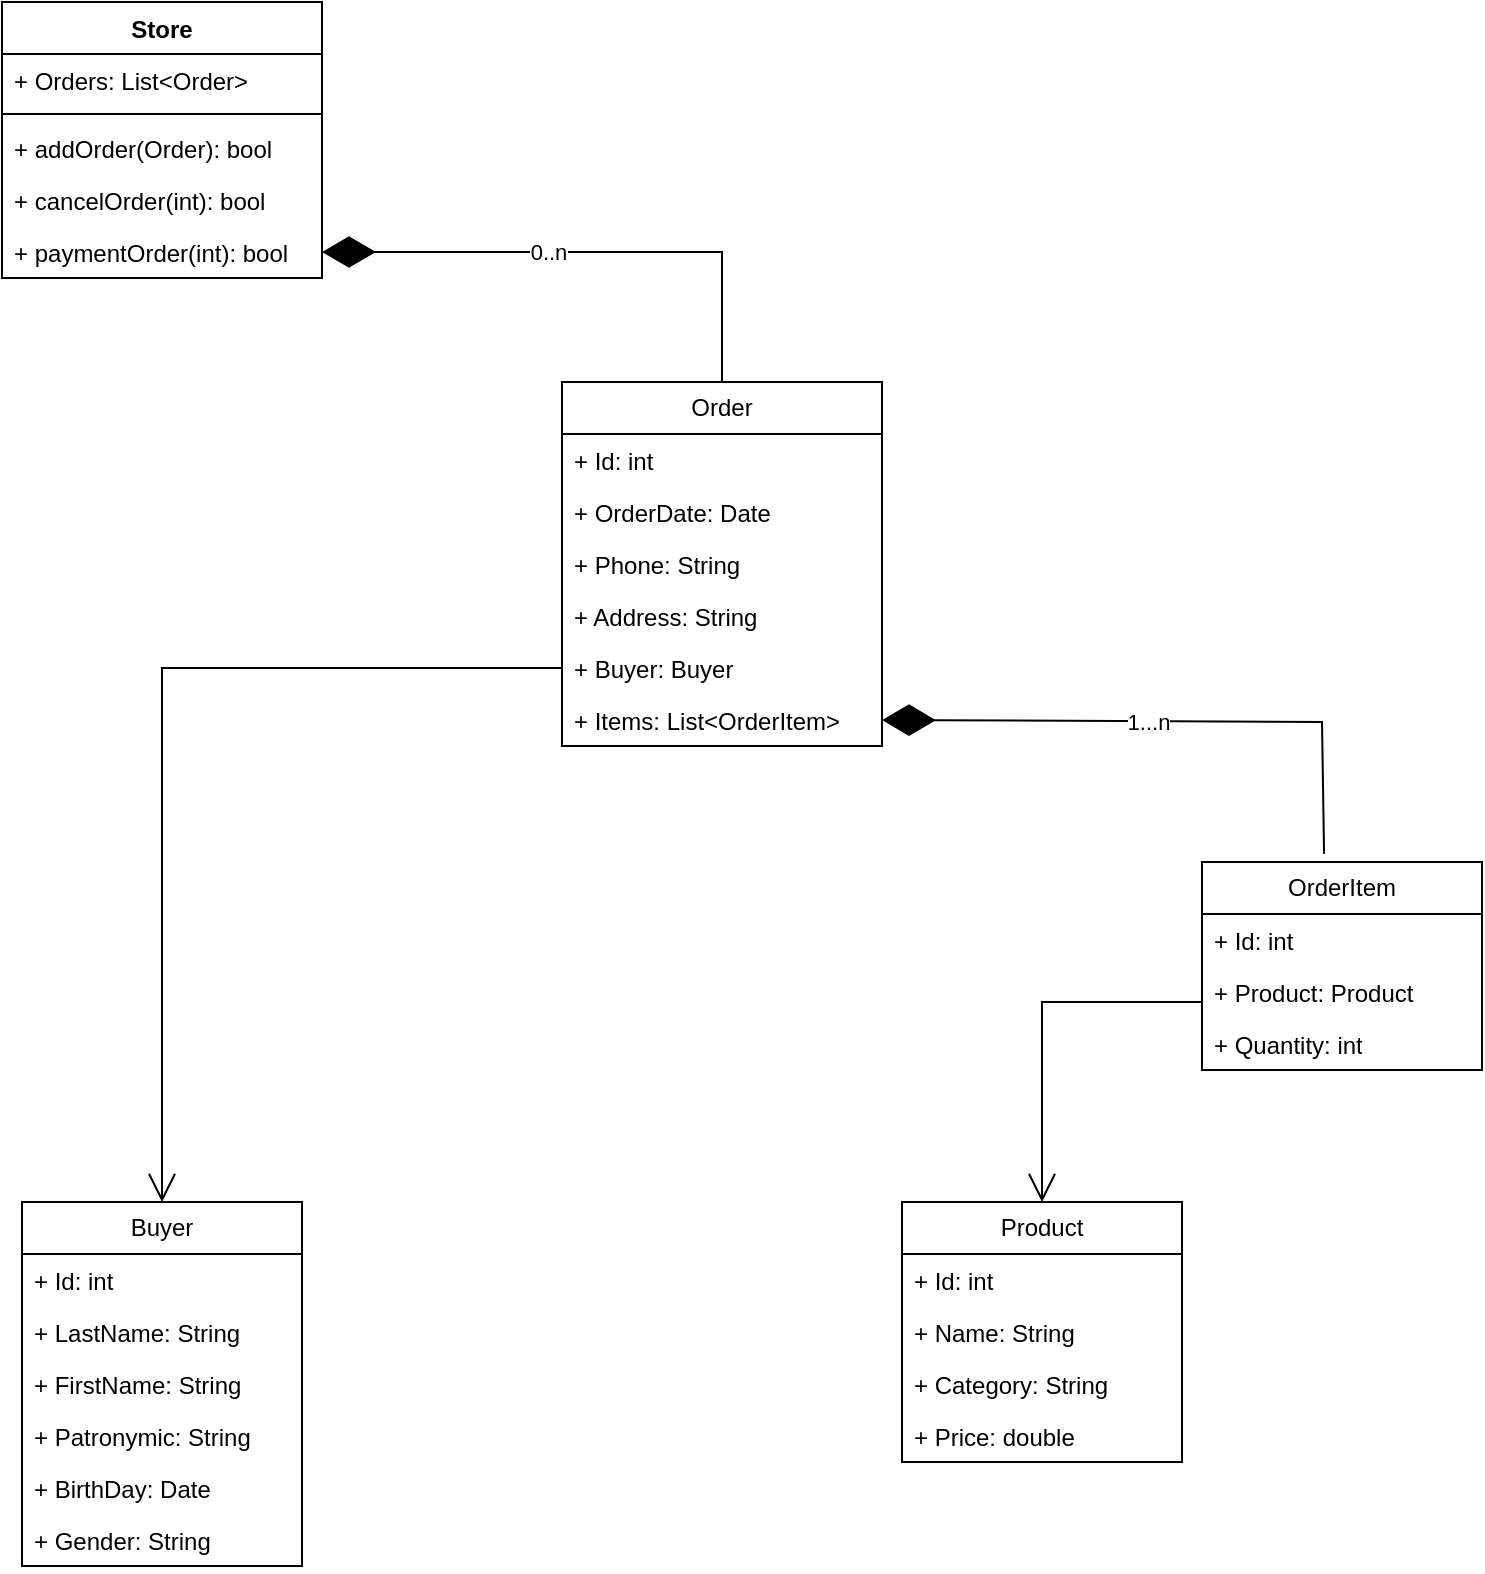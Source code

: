 <mxfile version="26.0.16">
  <diagram name="Страница — 1" id="IRza9XvFto5sNSDdbLct">
    <mxGraphModel dx="1235" dy="731" grid="1" gridSize="10" guides="1" tooltips="1" connect="1" arrows="1" fold="1" page="1" pageScale="1" pageWidth="827" pageHeight="1169" math="0" shadow="0">
      <root>
        <mxCell id="0" />
        <mxCell id="1" parent="0" />
        <mxCell id="-9yTlXOOD9GcX3EtYEvG-1" value="Product" style="swimlane;fontStyle=0;childLayout=stackLayout;horizontal=1;startSize=26;fillColor=none;horizontalStack=0;resizeParent=1;resizeParentMax=0;resizeLast=0;collapsible=1;marginBottom=0;whiteSpace=wrap;html=1;" vertex="1" parent="1">
          <mxGeometry x="490" y="920" width="140" height="130" as="geometry" />
        </mxCell>
        <mxCell id="-9yTlXOOD9GcX3EtYEvG-2" value="+ Id: int" style="text;strokeColor=none;fillColor=none;align=left;verticalAlign=top;spacingLeft=4;spacingRight=4;overflow=hidden;rotatable=0;points=[[0,0.5],[1,0.5]];portConstraint=eastwest;whiteSpace=wrap;html=1;" vertex="1" parent="-9yTlXOOD9GcX3EtYEvG-1">
          <mxGeometry y="26" width="140" height="26" as="geometry" />
        </mxCell>
        <mxCell id="-9yTlXOOD9GcX3EtYEvG-3" value="+ Name: String" style="text;strokeColor=none;fillColor=none;align=left;verticalAlign=top;spacingLeft=4;spacingRight=4;overflow=hidden;rotatable=0;points=[[0,0.5],[1,0.5]];portConstraint=eastwest;whiteSpace=wrap;html=1;" vertex="1" parent="-9yTlXOOD9GcX3EtYEvG-1">
          <mxGeometry y="52" width="140" height="26" as="geometry" />
        </mxCell>
        <mxCell id="-9yTlXOOD9GcX3EtYEvG-4" value="+ Category: String" style="text;strokeColor=none;fillColor=none;align=left;verticalAlign=top;spacingLeft=4;spacingRight=4;overflow=hidden;rotatable=0;points=[[0,0.5],[1,0.5]];portConstraint=eastwest;whiteSpace=wrap;html=1;" vertex="1" parent="-9yTlXOOD9GcX3EtYEvG-1">
          <mxGeometry y="78" width="140" height="26" as="geometry" />
        </mxCell>
        <mxCell id="-9yTlXOOD9GcX3EtYEvG-5" value="+ Price: double" style="text;strokeColor=none;fillColor=none;align=left;verticalAlign=top;spacingLeft=4;spacingRight=4;overflow=hidden;rotatable=0;points=[[0,0.5],[1,0.5]];portConstraint=eastwest;whiteSpace=wrap;html=1;" vertex="1" parent="-9yTlXOOD9GcX3EtYEvG-1">
          <mxGeometry y="104" width="140" height="26" as="geometry" />
        </mxCell>
        <mxCell id="-9yTlXOOD9GcX3EtYEvG-6" value="Buyer" style="swimlane;fontStyle=0;childLayout=stackLayout;horizontal=1;startSize=26;fillColor=none;horizontalStack=0;resizeParent=1;resizeParentMax=0;resizeLast=0;collapsible=1;marginBottom=0;whiteSpace=wrap;html=1;" vertex="1" parent="1">
          <mxGeometry x="50" y="920" width="140" height="182" as="geometry" />
        </mxCell>
        <mxCell id="-9yTlXOOD9GcX3EtYEvG-7" value="+ Id: int" style="text;strokeColor=none;fillColor=none;align=left;verticalAlign=top;spacingLeft=4;spacingRight=4;overflow=hidden;rotatable=0;points=[[0,0.5],[1,0.5]];portConstraint=eastwest;whiteSpace=wrap;html=1;" vertex="1" parent="-9yTlXOOD9GcX3EtYEvG-6">
          <mxGeometry y="26" width="140" height="26" as="geometry" />
        </mxCell>
        <mxCell id="-9yTlXOOD9GcX3EtYEvG-8" value="+ LastName: String" style="text;strokeColor=none;fillColor=none;align=left;verticalAlign=top;spacingLeft=4;spacingRight=4;overflow=hidden;rotatable=0;points=[[0,0.5],[1,0.5]];portConstraint=eastwest;whiteSpace=wrap;html=1;" vertex="1" parent="-9yTlXOOD9GcX3EtYEvG-6">
          <mxGeometry y="52" width="140" height="26" as="geometry" />
        </mxCell>
        <mxCell id="-9yTlXOOD9GcX3EtYEvG-9" value="+ FirstName: String" style="text;strokeColor=none;fillColor=none;align=left;verticalAlign=top;spacingLeft=4;spacingRight=4;overflow=hidden;rotatable=0;points=[[0,0.5],[1,0.5]];portConstraint=eastwest;whiteSpace=wrap;html=1;" vertex="1" parent="-9yTlXOOD9GcX3EtYEvG-6">
          <mxGeometry y="78" width="140" height="26" as="geometry" />
        </mxCell>
        <mxCell id="-9yTlXOOD9GcX3EtYEvG-10" value="+ Patronymic: String" style="text;strokeColor=none;fillColor=none;align=left;verticalAlign=top;spacingLeft=4;spacingRight=4;overflow=hidden;rotatable=0;points=[[0,0.5],[1,0.5]];portConstraint=eastwest;whiteSpace=wrap;html=1;" vertex="1" parent="-9yTlXOOD9GcX3EtYEvG-6">
          <mxGeometry y="104" width="140" height="26" as="geometry" />
        </mxCell>
        <mxCell id="-9yTlXOOD9GcX3EtYEvG-11" value="+ BirthDay: Date" style="text;strokeColor=none;fillColor=none;align=left;verticalAlign=top;spacingLeft=4;spacingRight=4;overflow=hidden;rotatable=0;points=[[0,0.5],[1,0.5]];portConstraint=eastwest;whiteSpace=wrap;html=1;" vertex="1" parent="-9yTlXOOD9GcX3EtYEvG-6">
          <mxGeometry y="130" width="140" height="26" as="geometry" />
        </mxCell>
        <mxCell id="-9yTlXOOD9GcX3EtYEvG-12" value="+ Gender: String" style="text;strokeColor=none;fillColor=none;align=left;verticalAlign=top;spacingLeft=4;spacingRight=4;overflow=hidden;rotatable=0;points=[[0,0.5],[1,0.5]];portConstraint=eastwest;whiteSpace=wrap;html=1;" vertex="1" parent="-9yTlXOOD9GcX3EtYEvG-6">
          <mxGeometry y="156" width="140" height="26" as="geometry" />
        </mxCell>
        <mxCell id="-9yTlXOOD9GcX3EtYEvG-13" value="OrderItem" style="swimlane;fontStyle=0;childLayout=stackLayout;horizontal=1;startSize=26;fillColor=none;horizontalStack=0;resizeParent=1;resizeParentMax=0;resizeLast=0;collapsible=1;marginBottom=0;whiteSpace=wrap;html=1;" vertex="1" parent="1">
          <mxGeometry x="640" y="750" width="140" height="104" as="geometry" />
        </mxCell>
        <mxCell id="-9yTlXOOD9GcX3EtYEvG-14" value="+ Id: int" style="text;strokeColor=none;fillColor=none;align=left;verticalAlign=top;spacingLeft=4;spacingRight=4;overflow=hidden;rotatable=0;points=[[0,0.5],[1,0.5]];portConstraint=eastwest;whiteSpace=wrap;html=1;" vertex="1" parent="-9yTlXOOD9GcX3EtYEvG-13">
          <mxGeometry y="26" width="140" height="26" as="geometry" />
        </mxCell>
        <mxCell id="-9yTlXOOD9GcX3EtYEvG-15" value="+ Product: Product" style="text;strokeColor=none;fillColor=none;align=left;verticalAlign=top;spacingLeft=4;spacingRight=4;overflow=hidden;rotatable=0;points=[[0,0.5],[1,0.5]];portConstraint=eastwest;whiteSpace=wrap;html=1;" vertex="1" parent="-9yTlXOOD9GcX3EtYEvG-13">
          <mxGeometry y="52" width="140" height="26" as="geometry" />
        </mxCell>
        <mxCell id="-9yTlXOOD9GcX3EtYEvG-16" value="+ Quantity: int" style="text;strokeColor=none;fillColor=none;align=left;verticalAlign=top;spacingLeft=4;spacingRight=4;overflow=hidden;rotatable=0;points=[[0,0.5],[1,0.5]];portConstraint=eastwest;whiteSpace=wrap;html=1;" vertex="1" parent="-9yTlXOOD9GcX3EtYEvG-13">
          <mxGeometry y="78" width="140" height="26" as="geometry" />
        </mxCell>
        <mxCell id="-9yTlXOOD9GcX3EtYEvG-18" value="" style="endArrow=open;endFill=1;endSize=12;html=1;rounded=0;exitX=0;exitY=0.692;exitDx=0;exitDy=0;exitPerimeter=0;entryX=0.5;entryY=0;entryDx=0;entryDy=0;" edge="1" parent="1" source="-9yTlXOOD9GcX3EtYEvG-15" target="-9yTlXOOD9GcX3EtYEvG-1">
          <mxGeometry width="160" relative="1" as="geometry">
            <mxPoint x="80" y="260" as="sourcePoint" />
            <mxPoint x="240" y="260" as="targetPoint" />
            <Array as="points">
              <mxPoint x="560" y="820" />
            </Array>
          </mxGeometry>
        </mxCell>
        <mxCell id="-9yTlXOOD9GcX3EtYEvG-19" value="Order" style="swimlane;fontStyle=0;childLayout=stackLayout;horizontal=1;startSize=26;fillColor=none;horizontalStack=0;resizeParent=1;resizeParentMax=0;resizeLast=0;collapsible=1;marginBottom=0;whiteSpace=wrap;html=1;" vertex="1" parent="1">
          <mxGeometry x="320" y="510" width="160" height="182" as="geometry" />
        </mxCell>
        <mxCell id="-9yTlXOOD9GcX3EtYEvG-20" value="+ Id: int" style="text;strokeColor=none;fillColor=none;align=left;verticalAlign=top;spacingLeft=4;spacingRight=4;overflow=hidden;rotatable=0;points=[[0,0.5],[1,0.5]];portConstraint=eastwest;whiteSpace=wrap;html=1;" vertex="1" parent="-9yTlXOOD9GcX3EtYEvG-19">
          <mxGeometry y="26" width="160" height="26" as="geometry" />
        </mxCell>
        <mxCell id="-9yTlXOOD9GcX3EtYEvG-21" value="+ OrderDate: Date" style="text;strokeColor=none;fillColor=none;align=left;verticalAlign=top;spacingLeft=4;spacingRight=4;overflow=hidden;rotatable=0;points=[[0,0.5],[1,0.5]];portConstraint=eastwest;whiteSpace=wrap;html=1;" vertex="1" parent="-9yTlXOOD9GcX3EtYEvG-19">
          <mxGeometry y="52" width="160" height="26" as="geometry" />
        </mxCell>
        <mxCell id="-9yTlXOOD9GcX3EtYEvG-22" value="+ Phone: String" style="text;strokeColor=none;fillColor=none;align=left;verticalAlign=top;spacingLeft=4;spacingRight=4;overflow=hidden;rotatable=0;points=[[0,0.5],[1,0.5]];portConstraint=eastwest;whiteSpace=wrap;html=1;" vertex="1" parent="-9yTlXOOD9GcX3EtYEvG-19">
          <mxGeometry y="78" width="160" height="26" as="geometry" />
        </mxCell>
        <mxCell id="-9yTlXOOD9GcX3EtYEvG-26" value="+ Address: String" style="text;strokeColor=none;fillColor=none;align=left;verticalAlign=top;spacingLeft=4;spacingRight=4;overflow=hidden;rotatable=0;points=[[0,0.5],[1,0.5]];portConstraint=eastwest;whiteSpace=wrap;html=1;" vertex="1" parent="-9yTlXOOD9GcX3EtYEvG-19">
          <mxGeometry y="104" width="160" height="26" as="geometry" />
        </mxCell>
        <mxCell id="-9yTlXOOD9GcX3EtYEvG-25" value="+ Buyer: Buyer" style="text;strokeColor=none;fillColor=none;align=left;verticalAlign=top;spacingLeft=4;spacingRight=4;overflow=hidden;rotatable=0;points=[[0,0.5],[1,0.5]];portConstraint=eastwest;whiteSpace=wrap;html=1;" vertex="1" parent="-9yTlXOOD9GcX3EtYEvG-19">
          <mxGeometry y="130" width="160" height="26" as="geometry" />
        </mxCell>
        <mxCell id="-9yTlXOOD9GcX3EtYEvG-24" value="+ Items: List&amp;lt;OrderItem&amp;gt;" style="text;strokeColor=none;fillColor=none;align=left;verticalAlign=top;spacingLeft=4;spacingRight=4;overflow=hidden;rotatable=0;points=[[0,0.5],[1,0.5]];portConstraint=eastwest;whiteSpace=wrap;html=1;" vertex="1" parent="-9yTlXOOD9GcX3EtYEvG-19">
          <mxGeometry y="156" width="160" height="26" as="geometry" />
        </mxCell>
        <mxCell id="-9yTlXOOD9GcX3EtYEvG-27" value="" style="endArrow=open;endFill=1;endSize=12;html=1;rounded=0;entryX=0.5;entryY=0;entryDx=0;entryDy=0;exitX=0;exitY=0.5;exitDx=0;exitDy=0;" edge="1" parent="1" source="-9yTlXOOD9GcX3EtYEvG-25" target="-9yTlXOOD9GcX3EtYEvG-6">
          <mxGeometry width="160" relative="1" as="geometry">
            <mxPoint x="320" y="230" as="sourcePoint" />
            <mxPoint x="400" y="220" as="targetPoint" />
            <Array as="points">
              <mxPoint x="120" y="653" />
            </Array>
          </mxGeometry>
        </mxCell>
        <mxCell id="-9yTlXOOD9GcX3EtYEvG-31" value="" style="endArrow=diamondThin;endFill=1;endSize=24;html=1;rounded=0;entryX=1;entryY=0.5;entryDx=0;entryDy=0;exitX=0.436;exitY=-0.039;exitDx=0;exitDy=0;exitPerimeter=0;" edge="1" parent="1" source="-9yTlXOOD9GcX3EtYEvG-13" target="-9yTlXOOD9GcX3EtYEvG-24">
          <mxGeometry width="160" relative="1" as="geometry">
            <mxPoint x="470" y="340" as="sourcePoint" />
            <mxPoint x="630" y="340" as="targetPoint" />
            <Array as="points">
              <mxPoint x="700" y="680" />
            </Array>
          </mxGeometry>
        </mxCell>
        <mxCell id="-9yTlXOOD9GcX3EtYEvG-32" value="1...n" style="edgeLabel;html=1;align=center;verticalAlign=middle;resizable=0;points=[];" vertex="1" connectable="0" parent="-9yTlXOOD9GcX3EtYEvG-31">
          <mxGeometry x="0.081" relative="1" as="geometry">
            <mxPoint x="1" as="offset" />
          </mxGeometry>
        </mxCell>
        <mxCell id="-9yTlXOOD9GcX3EtYEvG-33" value="Store" style="swimlane;fontStyle=1;align=center;verticalAlign=top;childLayout=stackLayout;horizontal=1;startSize=26;horizontalStack=0;resizeParent=1;resizeParentMax=0;resizeLast=0;collapsible=1;marginBottom=0;whiteSpace=wrap;html=1;" vertex="1" parent="1">
          <mxGeometry x="40" y="320" width="160" height="138" as="geometry" />
        </mxCell>
        <mxCell id="-9yTlXOOD9GcX3EtYEvG-34" value="+ Orders: List&amp;lt;Order&amp;gt;" style="text;strokeColor=none;fillColor=none;align=left;verticalAlign=top;spacingLeft=4;spacingRight=4;overflow=hidden;rotatable=0;points=[[0,0.5],[1,0.5]];portConstraint=eastwest;whiteSpace=wrap;html=1;" vertex="1" parent="-9yTlXOOD9GcX3EtYEvG-33">
          <mxGeometry y="26" width="160" height="26" as="geometry" />
        </mxCell>
        <mxCell id="-9yTlXOOD9GcX3EtYEvG-35" value="" style="line;strokeWidth=1;fillColor=none;align=left;verticalAlign=middle;spacingTop=-1;spacingLeft=3;spacingRight=3;rotatable=0;labelPosition=right;points=[];portConstraint=eastwest;strokeColor=inherit;" vertex="1" parent="-9yTlXOOD9GcX3EtYEvG-33">
          <mxGeometry y="52" width="160" height="8" as="geometry" />
        </mxCell>
        <mxCell id="-9yTlXOOD9GcX3EtYEvG-36" value="+ addOrder(Order): bool" style="text;strokeColor=none;fillColor=none;align=left;verticalAlign=top;spacingLeft=4;spacingRight=4;overflow=hidden;rotatable=0;points=[[0,0.5],[1,0.5]];portConstraint=eastwest;whiteSpace=wrap;html=1;" vertex="1" parent="-9yTlXOOD9GcX3EtYEvG-33">
          <mxGeometry y="60" width="160" height="26" as="geometry" />
        </mxCell>
        <mxCell id="-9yTlXOOD9GcX3EtYEvG-37" value="+ cancelOrder(int): bool" style="text;strokeColor=none;fillColor=none;align=left;verticalAlign=top;spacingLeft=4;spacingRight=4;overflow=hidden;rotatable=0;points=[[0,0.5],[1,0.5]];portConstraint=eastwest;whiteSpace=wrap;html=1;" vertex="1" parent="-9yTlXOOD9GcX3EtYEvG-33">
          <mxGeometry y="86" width="160" height="26" as="geometry" />
        </mxCell>
        <mxCell id="-9yTlXOOD9GcX3EtYEvG-38" value="+ paymentOrder(int): bool" style="text;strokeColor=none;fillColor=none;align=left;verticalAlign=top;spacingLeft=4;spacingRight=4;overflow=hidden;rotatable=0;points=[[0,0.5],[1,0.5]];portConstraint=eastwest;whiteSpace=wrap;html=1;" vertex="1" parent="-9yTlXOOD9GcX3EtYEvG-33">
          <mxGeometry y="112" width="160" height="26" as="geometry" />
        </mxCell>
        <mxCell id="-9yTlXOOD9GcX3EtYEvG-39" value="" style="endArrow=diamondThin;endFill=1;endSize=24;html=1;rounded=0;entryX=1;entryY=0.5;entryDx=0;entryDy=0;exitX=0.5;exitY=0;exitDx=0;exitDy=0;" edge="1" parent="1" source="-9yTlXOOD9GcX3EtYEvG-19" target="-9yTlXOOD9GcX3EtYEvG-38">
          <mxGeometry width="160" relative="1" as="geometry">
            <mxPoint x="400" y="500" as="sourcePoint" />
            <mxPoint x="560" y="500" as="targetPoint" />
            <Array as="points">
              <mxPoint x="400" y="445" />
            </Array>
          </mxGeometry>
        </mxCell>
        <mxCell id="-9yTlXOOD9GcX3EtYEvG-40" value="0..n" style="edgeLabel;html=1;align=center;verticalAlign=middle;resizable=0;points=[];" vertex="1" connectable="0" parent="-9yTlXOOD9GcX3EtYEvG-39">
          <mxGeometry x="0.149" relative="1" as="geometry">
            <mxPoint as="offset" />
          </mxGeometry>
        </mxCell>
      </root>
    </mxGraphModel>
  </diagram>
</mxfile>
